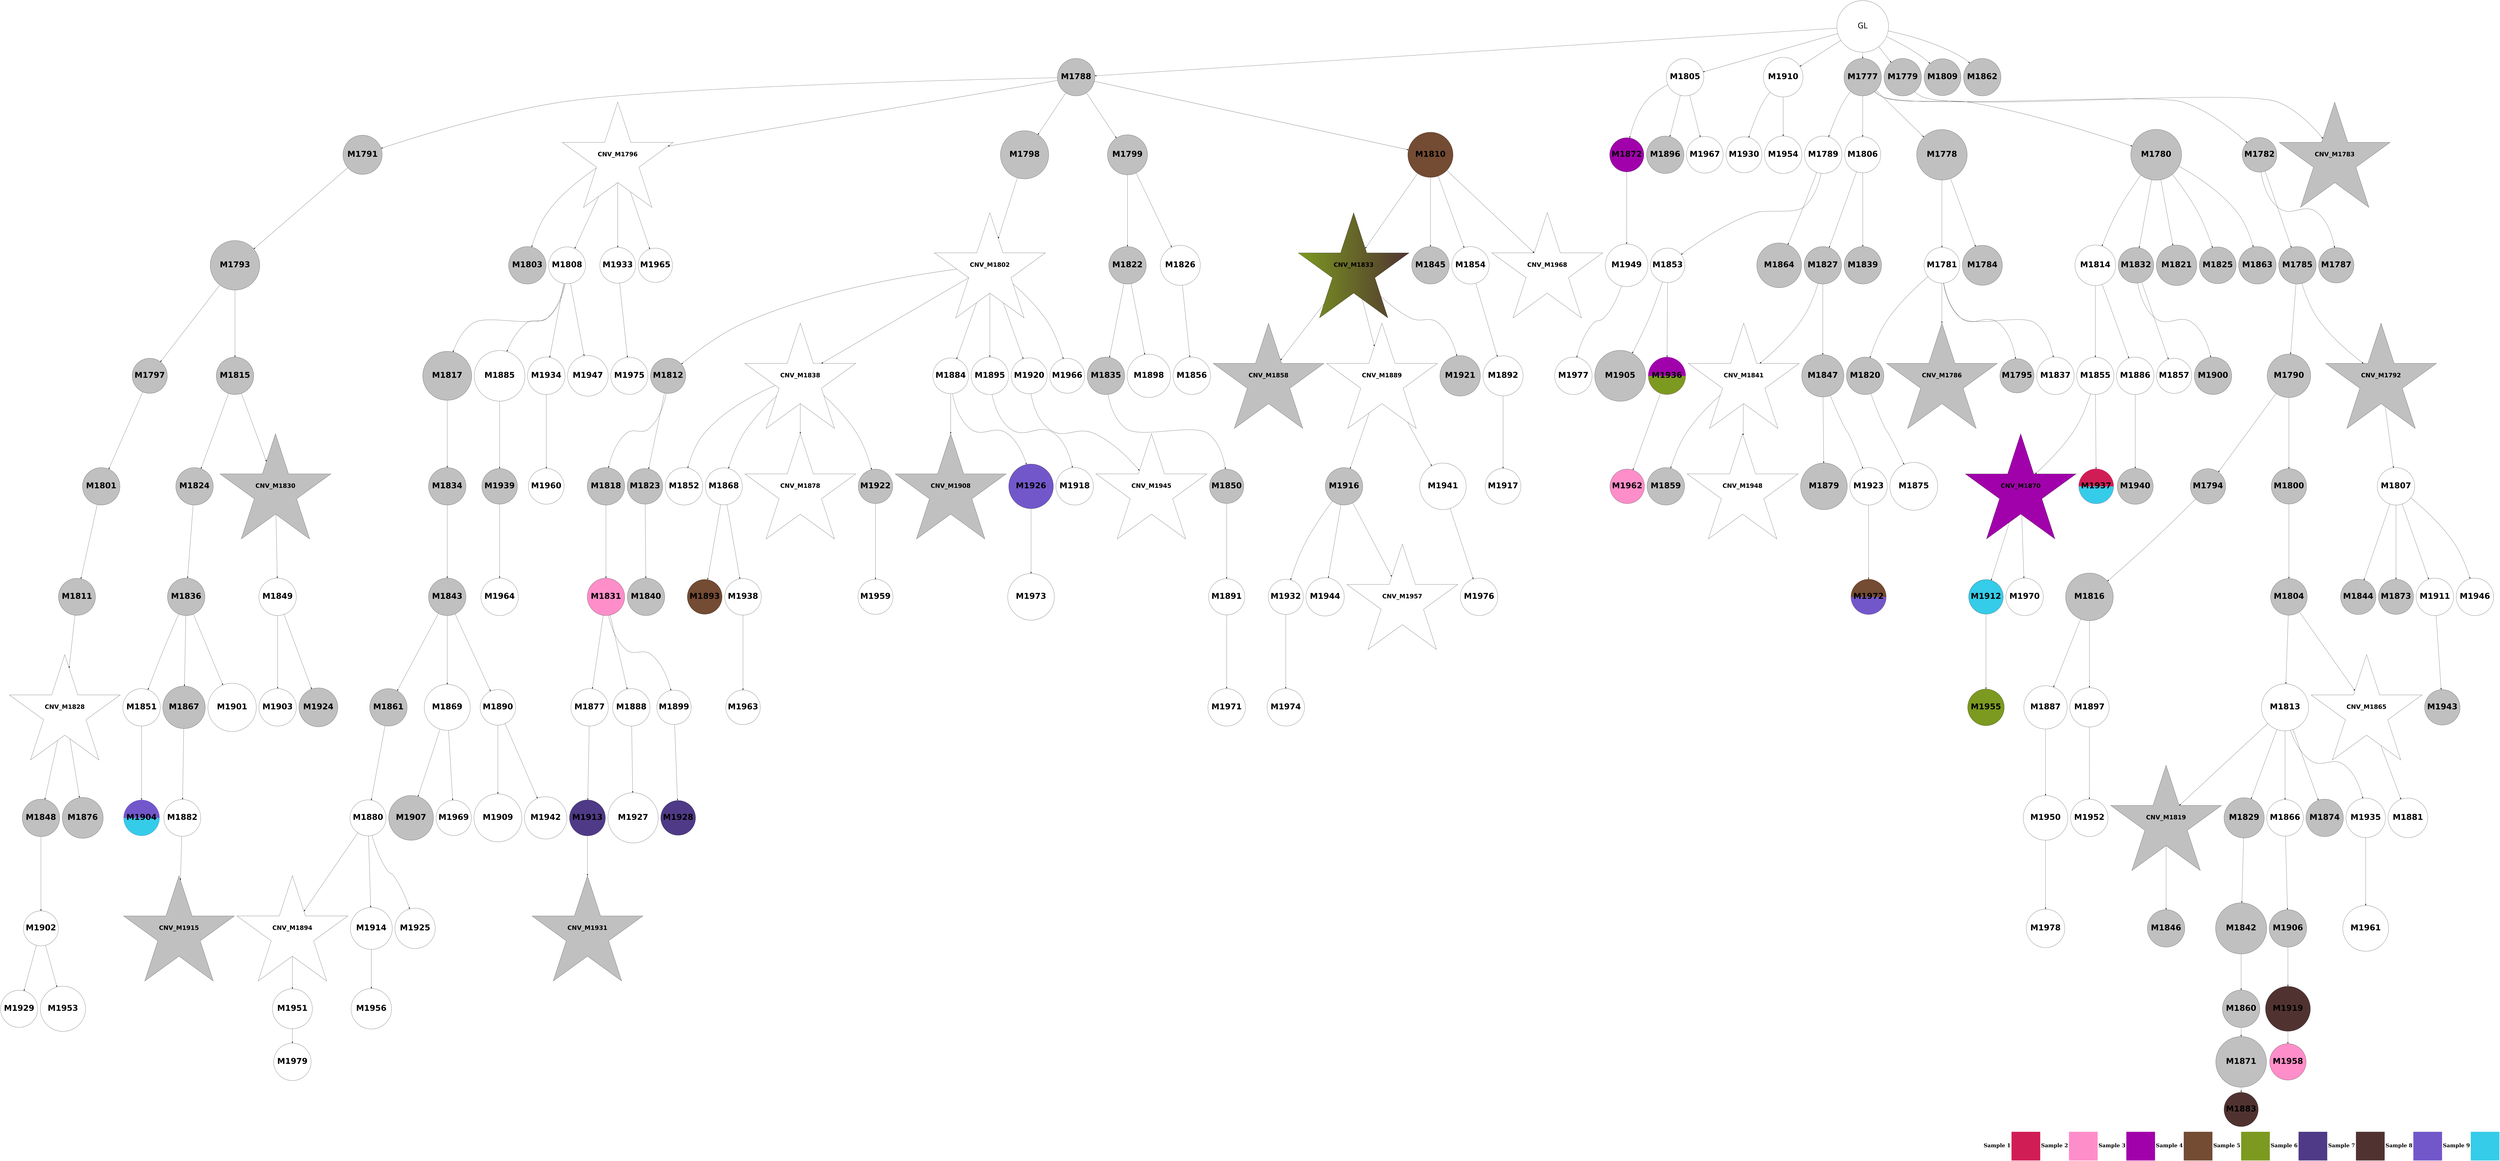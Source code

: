 digraph G { 
rankdir=TB;
1794 -> 1799;
1794 -> 1801;
1797 -> 1800;
1797 -> 1805;
1797 -> 1807;
1797 -> 1808;
1797 -> 1819;
1798 -> 1862;
1798 -> 1873;
1799 -> 1803;
1799 -> 1809;
1800 -> 1802;
1801 -> 1816;
1802 -> 1806;
1802 -> 1824;
1803 -> 1825;
1805 -> 1812;
1805 -> 1817;
1805 -> 1942;
1805 -> 1974;
1806 -> 1810;
1807 -> 1811;
1808 -> 1831;
1808 -> 1835;
1809 -> 1813;
1810 -> 1820;
1811 -> 1821;
1811 -> 1847;
1811 -> 1893;
1811 -> 1904;
1811 -> 1929;
1811 -> 1975;
1813 -> 1822;
1813 -> 1874;
1814 -> 1881;
1814 -> 1905;
1814 -> 1976;
1815 -> 1836;
1815 -> 1848;
1816 -> 1853;
1816 -> 1882;
1816 -> 1920;
1816 -> 1955;
1817 -> 1826;
1817 -> 1894;
1817 -> 1943;
1817 -> 1956;
1819 -> 1842;
1819 -> 1854;
1819 -> 1863;
1819 -> 1977;
1820 -> 1837;
1821 -> 1827;
1821 -> 1832;
1822 -> 1828;
1822 -> 1838;
1822 -> 1875;
1822 -> 1883;
1822 -> 1944;
1823 -> 1864;
1823 -> 1895;
1824 -> 1833;
1824 -> 1839;
1825 -> 1896;
1825 -> 1906;
1826 -> 1843;
1827 -> 1840;
1828 -> 1855;
1829 -> 1884;
1831 -> 1844;
1831 -> 1907;
1832 -> 1849;
1833 -> 1845;
1835 -> 1865;
1836 -> 1850;
1836 -> 1856;
1837 -> 1857;
1837 -> 1885;
1838 -> 1851;
1839 -> 1858;
1840 -> 1886;
1840 -> 1897;
1840 -> 1908;
1841 -> 1866;
1841 -> 1909;
1842 -> 1867;
1842 -> 1898;
1842 -> 1930;
1843 -> 1852;
1844 -> 1859;
1845 -> 1860;
1845 -> 1876;
1845 -> 1910;
1847 -> 1861;
1847 -> 1877;
1847 -> 1887;
1847 -> 1931;
1850 -> 1868;
1850 -> 1957;
1851 -> 1869;
1852 -> 1870;
1852 -> 1878;
1852 -> 1899;
1856 -> 1888;
1856 -> 1932;
1857 -> 1911;
1858 -> 1912;
1858 -> 1933;
1859 -> 1900;
1860 -> 1913;
1862 -> 1914;
1862 -> 1945;
1863 -> 1901;
1864 -> 1879;
1864 -> 1946;
1869 -> 1880;
1870 -> 1889;
1874 -> 1890;
1875 -> 1915;
1876 -> 1891;
1877 -> 1902;
1877 -> 1947;
1878 -> 1916;
1878 -> 1978;
1879 -> 1921;
1879 -> 1979;
1880 -> 1892;
1881 -> 1958;
1886 -> 1922;
1889 -> 1903;
1889 -> 1923;
1889 -> 1934;
1891 -> 1924;
1893 -> 1917;
1893 -> 1935;
1894 -> 1948;
1895 -> 1949;
1896 -> 1959;
1897 -> 1936;
1898 -> 1925;
1898 -> 1950;
1899 -> 1918;
1899 -> 1951;
1900 -> 1980;
1901 -> 1926;
1903 -> 1960;
1904 -> 1927;
1906 -> 1961;
1908 -> 1937;
1911 -> 1938;
1911 -> 1962;
1915 -> 1928;
1919 -> 1939;
1919 -> 1963;
1920 -> 1952;
1921 -> 1964;
1922 -> 1940;
1923 -> 1965;
1925 -> 1941;
1925 -> 1953;
1925 -> 1966;
1928 -> 1967;
1929 -> 1954;
1931 -> 1968;
1932 -> 1981;
1935 -> 1982;
1941 -> 1983;
1942 -> 1984;
1943 -> 1969;
1944 -> 1970;
1945 -> 1971;
1947 -> 1972;
1948 -> 1973;
1950 -> 1985;
1958 -> 1986;
1959 -> 1987;
1960 -> 1988;
1785 -> 1786;
1785 -> 1788;
1785 -> 1797;
1785 -> 1814;
1785 -> 1818;
1785 -> 1871;
1785 -> 1919;
1786 -> 1787;
1786 -> 1789;
1786 -> 1791;
1786 -> 1798;
1786 -> 1815;
1787 -> 1790;
1787 -> 1793;
1788 -> 1792;
1789 -> 1823;
1789 -> 1830;
1789 -> 1834;
1789 -> 1841;
1789 -> 1872;
1790 -> 1795;
1790 -> 1804;
1790 -> 1829;
1790 -> 1846;
1791 -> 1794;
1791 -> 1796;
1797 [shape=circle style=filled fillcolor=grey fontname="helvetica-bold" fontsize=56 label="M1788" width=0.12 height=2 ];
1830 [shape=circle style=filled fillcolor=grey fontname="helvetica-bold" fontsize=56 label="M1821" width=3.91 height=2 ];
1849 [shape=circle style=filled fillcolor=grey fontname="helvetica-bold" fontsize=56 label="M1840" width=1.94 height=2 ];
1921 [shape=circle style=filled fillcolor="#35cce9" fontname="helvetica-bold" fontsize=56 label="M1912" width=3.07 height=2 ];
1913 [shape=circle style=wedged color="#7257cb:#35cce9" fontname="helvetica-bold" fontsize=56 label="M1904" width=3.47 height=2 ];
1829 [shape=circle style=filled fillcolor=grey fontname="helvetica-bold" fontsize=56 label="M1820" width=0.88 height=2 ];
1946 [shape=circle style=wedged color="#d11d56:#35cce9" fontname="helvetica-bold" fontsize=56 label="M1937" width=2.79 height=2 ];
1901 [shape=circle style=filled fillcolor=white fontname="helvetica-bold" fontsize=56 label="M1892" width=3.88 height=2 ];
1807 [shape=circle style=filled fillcolor=grey fontname="helvetica-bold" fontsize=56 label="M1798" width=4.67 height=2 ];
1937 [shape=circle style=filled fillcolor="#4f3a87" fontname="helvetica-bold" fontsize=56 label="M1928" width=2.83 height=2 ];
1886 [shape=circle style=filled fillcolor=white fontname="helvetica-bold" fontsize=56 label="M1877" width=0.28 height=2 ];
1878 [shape=circle style=filled fillcolor=white fontname="helvetica-bold" fontsize=56 label="M1869" width=4.44 height=2 ];
1872 [shape=circle style=filled fillcolor=grey fontname="helvetica-bold" fontsize=56 label="M1863" width=0.5 height=2 ];
1899 [shape=circle style=filled fillcolor=white fontname="helvetica-bold" fontsize=56 label="M1890" width=2.52 height=2 ];
1908 [shape=circle style=filled fillcolor=white fontname="helvetica-bold" fontsize=56 label="M1899" width=3.12 height=2 ];
1785 [label="GL" fontname="arial-bold" fontsize=56 width=5 height=5];
1787 [shape=circle style=filled fillcolor=grey fontname="helvetica-bold" fontsize=56 label="M1778" width=4.89 height=2 ];
1800 [shape=circle style=filled fillcolor=grey fontname="helvetica-bold" fontsize=56 label="M1791" width=3.79 height=2 ];
1912 [shape=circle style=filled fillcolor=white fontname="helvetica-bold" fontsize=56 label="M1903" width=1.67 height=2 ];
1844 [shape=circle style=filled fillcolor=grey fontname="helvetica-bold" fontsize=56 label="M1835" width=0.85 height=2 ];
1833 [shape=circle style=filled fillcolor=grey fontname="helvetica-bold" fontsize=56 label="M1824" width=1.33 height=2 ];
1955 [shape=circle style=filled fillcolor=white fontname="helvetica-bold" fontsize=56 label="M1946" width=0.1 height=2 ];
1884 [shape=circle style=filled fillcolor=white fontname="helvetica-bold" fontsize=56 label="M1875" width=4.62 height=2 ];
1966 [shape=star style=filled fillcolor=white fontname="helvetica-bold" fontsize=42 label="CNV_M1957"];
1985 [shape=circle style=filled fillcolor=white fontname="helvetica-bold" fontsize=56 label="M1976" width=1.64 height=2 ];
1962 [shape=circle style=filled fillcolor=white fontname="helvetica-bold" fontsize=56 label="M1953" width=4.38 height=2 ];
1922 [shape=circle style=filled fillcolor="#4f3a87" fontname="helvetica-bold" fontsize=56 label="M1913" width=2.36 height=2 ];
1836 [shape=circle style=filled fillcolor=grey fontname="helvetica-bold" fontsize=56 label="M1827" width=0.11 height=2 ];
1923 [shape=circle style=filled fillcolor=white fontname="helvetica-bold" fontsize=56 label="M1914" width=4.06 height=2 ];
1862 [shape=circle style=filled fillcolor=white fontname="helvetica-bold" fontsize=56 label="M1853" width=3.13 height=2 ];
1796 [shape=circle style=filled fillcolor=grey fontname="helvetica-bold" fontsize=56 label="M1787" width=2.58 height=2 ];
1984 [shape=circle style=filled fillcolor=white fontname="helvetica-bold" fontsize=56 label="M1975" width=2.07 height=2 ];
1865 [shape=circle style=filled fillcolor=white fontname="helvetica-bold" fontsize=56 label="M1856" width=0.23 height=2 ];
1967 [shape=circle style=filled fillcolor="#fe8ec9" fontname="helvetica-bold" fontsize=56 label="M1958" width=2.21 height=2 ];
1949 [shape=circle style=filled fillcolor=grey fontname="helvetica-bold" fontsize=56 label="M1940" width=2.36 height=2 ];
1950 [shape=circle style=filled fillcolor=white fontname="helvetica-bold" fontsize=56 label="M1941" width=4.5 height=2 ];
1808 [shape=circle style=filled fillcolor=grey fontname="helvetica-bold" fontsize=56 label="M1799" width=3.87 height=2 ];
1876 [shape=circle style=filled fillcolor=grey fontname="helvetica-bold" fontsize=56 label="M1867" width=4.11 height=2 ];
1846 [shape=circle style=filled fillcolor=white fontname="helvetica-bold" fontsize=56 label="M1837" width=0.41 height=2 ];
1920 [shape=circle style=filled fillcolor=white fontname="helvetica-bold" fontsize=56 label="M1911" width=1.64 height=2 ];
1850 [shape=star style=filled fillcolor=white fontname="helvetica-bold" fontsize=42 label="CNV_M1841"];
1940 [shape=star style=filled fillcolor=grey fontname="helvetica-bold" fontsize=42 label="CNV_M1931"];
1838 [shape=circle style=filled fillcolor=grey fontname="helvetica-bold" fontsize=56 label="M1829" width=3.89 height=2 ];
1794 [shape=circle style=filled fillcolor=grey fontname="helvetica-bold" fontsize=56 label="M1785" width=0.47 height=2 ];
1963 [shape=circle style=filled fillcolor=white fontname="helvetica-bold" fontsize=56 label="M1954" width=1.83 height=2 ];
1982 [shape=circle style=filled fillcolor=white fontname="helvetica-bold" fontsize=56 label="M1973" width=4.51 height=2 ];
1877 [shape=circle style=filled fillcolor=white fontname="helvetica-bold" fontsize=56 label="M1868" width=2.08 height=2 ];
1943 [shape=circle style=filled fillcolor=white fontname="helvetica-bold" fontsize=56 label="M1934" width=0.34 height=2 ];
1874 [shape=star style=filled fillcolor=white fontname="helvetica-bold" fontsize=42 label="CNV_M1865"];
1799 [shape=circle style=filled fillcolor=grey fontname="helvetica-bold" fontsize=56 label="M1790" width=4.21 height=2 ];
1896 [shape=circle style=filled fillcolor=white fontname="helvetica-bold" fontsize=56 label="M1887" width=4.2 height=2 ];
1948 [shape=circle style=filled fillcolor=grey fontname="helvetica-bold" fontsize=56 label="M1939" width=2.44 height=2 ];
1939 [shape=circle style=filled fillcolor=white fontname="helvetica-bold" fontsize=56 label="M1930" width=3.47 height=2 ];
1965 [shape=circle style=filled fillcolor=white fontname="helvetica-bold" fontsize=56 label="M1956" width=3.91 height=2 ];
1803 [shape=circle style=filled fillcolor=grey fontname="helvetica-bold" fontsize=56 label="M1794" width=2.62 height=2 ];
1968 [shape=circle style=filled fillcolor=white fontname="helvetica-bold" fontsize=56 label="M1959" width=2.78 height=2 ];
1895 [shape=circle style=filled fillcolor=white fontname="helvetica-bold" fontsize=56 label="M1886" width=1.65 height=2 ];
1795 [shape=star style=filled fillcolor=grey fontname="helvetica-bold" fontsize=42 label="CNV_M1786"];
1860 [shape=circle style=filled fillcolor=white fontname="helvetica-bold" fontsize=56 label="M1851" width=1.18 height=2 ];
1944 [shape=circle style=filled fillcolor=white fontname="helvetica-bold" fontsize=56 label="M1935" width=3.82 height=2 ];
1983 [shape=circle style=filled fillcolor=white fontname="helvetica-bold" fontsize=56 label="M1974" width=0.98 height=2 ];
1977 [shape=star style=filled fillcolor=white fontname="helvetica-bold" fontsize=42 label="CNV_M1968"];
1906 [shape=circle style=filled fillcolor=white fontname="helvetica-bold" fontsize=56 label="M1897" width=3.81 height=2 ];
1927 [shape=circle style=filled fillcolor=white fontname="helvetica-bold" fontsize=56 label="M1918" width=0.79 height=2 ];
1885 [shape=circle style=filled fillcolor=grey fontname="helvetica-bold" fontsize=56 label="M1876" width=3.96 height=2 ];
1814 [shape=circle style=filled fillcolor=white fontname="helvetica-bold" fontsize=56 label="M1805" width=0.5 height=2 ];
1793 [shape=circle style=filled fillcolor=grey fontname="helvetica-bold" fontsize=56 label="M1784" width=3.88 height=2 ];
1918 [shape=circle style=filled fillcolor=white fontname="helvetica-bold" fontsize=56 label="M1909" width=4.64 height=2 ];
1905 [shape=circle style=filled fillcolor=grey fontname="helvetica-bold" fontsize=56 label="M1896" width=0.55 height=2 ];
1910 [shape=circle style=filled fillcolor=white fontname="helvetica-bold" fontsize=56 label="M1901" width=4.68 height=2 ];
1947 [shape=circle style=filled fillcolor=white fontname="helvetica-bold" fontsize=56 label="M1938" width=2.19 height=2 ];
1828 [shape=star style=filled fillcolor=grey fontname="helvetica-bold" fontsize=42 label="CNV_M1819"];
1917 [shape=star style=filled fillcolor=grey fontname="helvetica-bold" fontsize=42 label="CNV_M1908"];
1821 [shape=circle style=filled fillcolor=grey fontname="helvetica-bold" fontsize=56 label="M1812" width=2.61 height=2 ];
1852 [shape=circle style=filled fillcolor=grey fontname="helvetica-bold" fontsize=56 label="M1843" width=1.87 height=2 ];
1879 [shape=star style=filled fillcolor="#a101ab" fontname="helvetica-bold" fontsize=42 label="CNV_M1870"];
1986 [shape=circle style=filled fillcolor=white fontname="helvetica-bold" fontsize=56 label="M1977" width=1.48 height=2 ];
1812 [shape=circle style=filled fillcolor=grey fontname="helvetica-bold" fontsize=56 label="M1803" width=0.84 height=2 ];
1930 [shape=circle style=filled fillcolor=grey fontname="helvetica-bold" fontsize=56 label="M1921" width=3.91 height=2 ];
1978 [shape=circle style=filled fillcolor=white fontname="helvetica-bold" fontsize=56 label="M1969" width=2.56 height=2 ];
1973 [shape=circle style=filled fillcolor=white fontname="helvetica-bold" fontsize=56 label="M1964" width=0.43 height=2 ];
1980 [shape=circle style=filled fillcolor=white fontname="helvetica-bold" fontsize=56 label="M1971" width=0.05 height=2 ];
1931 [shape=circle style=filled fillcolor=grey fontname="helvetica-bold" fontsize=56 label="M1922" width=3.2 height=2 ];
1916 [shape=circle style=filled fillcolor=grey fontname="helvetica-bold" fontsize=56 label="M1907" width=4.34 height=2 ];
1857 [shape=circle style=filled fillcolor=grey fontname="helvetica-bold" fontsize=56 label="M1848" width=1.05 height=2 ];
1941 [shape=circle style=filled fillcolor=white fontname="helvetica-bold" fontsize=56 label="M1932" width=2.66 height=2 ];
1871 [shape=circle style=filled fillcolor=grey fontname="helvetica-bold" fontsize=56 label="M1862" width=1.13 height=2 ];
1936 [shape=circle style=filled fillcolor=white fontname="helvetica-bold" fontsize=56 label="M1927" width=4.86 height=2 ];
1915 [shape=circle style=filled fillcolor=grey fontname="helvetica-bold" fontsize=56 label="M1906" width=1.85 height=2 ];
1851 [shape=circle style=filled fillcolor=grey fontname="helvetica-bold" fontsize=56 label="M1842" width=4.94 height=2 ];
1859 [shape=circle style=filled fillcolor=grey fontname="helvetica-bold" fontsize=56 label="M1850" width=3.28 height=2 ];
1882 [shape=circle style=filled fillcolor=grey fontname="helvetica-bold" fontsize=56 label="M1873" width=2.68 height=2 ];
1825 [shape=circle style=filled fillcolor=grey fontname="helvetica-bold" fontsize=56 label="M1816" width=4.61 height=2 ];
1972 [shape=circle style=filled fillcolor=white fontname="helvetica-bold" fontsize=56 label="M1963" width=3.01 height=2 ];
1868 [shape=circle style=filled fillcolor=grey fontname="helvetica-bold" fontsize=56 label="M1859" width=1.16 height=2 ];
1863 [shape=circle style=filled fillcolor=white fontname="helvetica-bold" fontsize=56 label="M1854" width=0.53 height=2 ];
1856 [shape=circle style=filled fillcolor=grey fontname="helvetica-bold" fontsize=56 label="M1847" width=4.09 height=2 ];
1822 [shape=circle style=filled fillcolor=white fontname="helvetica-bold" fontsize=56 label="M1813" width=4.55 height=2 ];
1890 [shape=circle style=filled fillcolor=white fontname="helvetica-bold" fontsize=56 label="M1881" width=3.83 height=2 ];
1845 [shape=circle style=filled fillcolor=grey fontname="helvetica-bold" fontsize=56 label="M1836" width=1.61 height=2 ];
1933 [shape=circle style=filled fillcolor=grey fontname="helvetica-bold" fontsize=56 label="M1924" width=3.76 height=2 ];
1888 [shape=circle style=filled fillcolor=grey fontname="helvetica-bold" fontsize=56 label="M1879" width=4.52 height=2 ];
1791 [shape=circle style=filled fillcolor=grey fontname="helvetica-bold" fontsize=56 label="M1782" width=3.05 height=2 ];
1880 [shape=circle style=filled fillcolor=grey fontname="helvetica-bold" fontsize=56 label="M1871" width=4.9 height=2 ];
1974 [shape=circle style=filled fillcolor=white fontname="helvetica-bold" fontsize=56 label="M1965" width=3.32 height=2 ];
1790 [shape=circle style=filled fillcolor=white fontname="helvetica-bold" fontsize=56 label="M1781" width=3.46 height=2 ];
1957 [shape=star style=filled fillcolor=white fontname="helvetica-bold" fontsize=42 label="CNV_M1948"];
1866 [shape=circle style=filled fillcolor=white fontname="helvetica-bold" fontsize=56 label="M1857" width=2.7 height=2 ];
1835 [shape=circle style=filled fillcolor=white fontname="helvetica-bold" fontsize=56 label="M1826" width=3.87 height=2 ];
1935 [shape=circle style=filled fillcolor="#7257cb" fontname="helvetica-bold" fontsize=56 label="M1926" width=4.32 height=2 ];
1951 [shape=circle style=filled fillcolor=white fontname="helvetica-bold" fontsize=56 label="M1942" width=4.1 height=2 ];
1813 [shape=circle style=filled fillcolor=grey fontname="helvetica-bold" fontsize=56 label="M1804" width=2.16 height=2 ];
1892 [shape=circle style=filled fillcolor="#503331" fontname="helvetica-bold" fontsize=56 label="M1883" width=3.26 height=2 ];
1805 [shape=star style=filled fillcolor=white fontname="helvetica-bold" fontsize=42 label="CNV_M1796"];
1902 [shape=circle style=filled fillcolor="#744b33" fontname="helvetica-bold" fontsize=56 label="M1893" width=2.84 height=2 ];
1804 [shape=circle style=filled fillcolor=grey fontname="helvetica-bold" fontsize=56 label="M1795" width=3.31 height=2 ];
1789 [shape=circle style=filled fillcolor=grey fontname="helvetica-bold" fontsize=56 label="M1780" width=4.92 height=2 ];
1809 [shape=circle style=filled fillcolor=grey fontname="helvetica-bold" fontsize=56 label="M1800" width=2.59 height=2 ];
1959 [shape=circle style=filled fillcolor=white fontname="helvetica-bold" fontsize=56 label="M1950" width=4.32 height=2 ];
1847 [shape=star style=filled fillcolor=white fontname="helvetica-bold" fontsize=42 label="CNV_M1838"];
1934 [shape=circle style=filled fillcolor=white fontname="helvetica-bold" fontsize=56 label="M1925" width=3.9 height=2 ];
1867 [shape=star style=filled fillcolor=grey fontname="helvetica-bold" fontsize=42 label="CNV_M1858"];
1837 [shape=star style=filled fillcolor=white fontname="helvetica-bold" fontsize=42 label="CNV_M1828"];
1827 [shape=circle style=filled fillcolor=grey fontname="helvetica-bold" fontsize=56 label="M1818" width=0.24 height=2 ];
1987 [shape=circle style=filled fillcolor=white fontname="helvetica-bold" fontsize=56 label="M1978" width=3.72 height=2 ];
1864 [shape=circle style=filled fillcolor=white fontname="helvetica-bold" fontsize=56 label="M1855" width=2.04 height=2 ];
1853 [shape=circle style=filled fillcolor=grey fontname="helvetica-bold" fontsize=56 label="M1844" width=2.62 height=2 ];
1956 [shape=circle style=filled fillcolor=white fontname="helvetica-bold" fontsize=56 label="M1947" width=3.93 height=2 ];
1887 [shape=star style=filled fillcolor=white fontname="helvetica-bold" fontsize=42 label="CNV_M1878"];
1924 [shape=star style=filled fillcolor=grey fontname="helvetica-bold" fontsize=42 label="CNV_M1915"];
1981 [shape=circle style=wedged color="#744b33:#7257cb" fontname="helvetica-bold" fontsize=56 label="M1972" width=2.54 height=2 ];
1964 [shape=circle style=filled fillcolor="#7c9a20" fontname="helvetica-bold" fontsize=56 label="M1955" width=2.15 height=2 ];
1839 [shape=star style=filled fillcolor=grey fontname="helvetica-bold" fontsize=42 label="CNV_M1830"];
1788 [shape=circle style=filled fillcolor=grey fontname="helvetica-bold" fontsize=56 label="M1779" width=0.68 height=2 ];
1932 [shape=circle style=filled fillcolor=white fontname="helvetica-bold" fontsize=56 label="M1923" width=1.33 height=2 ];
1815 [shape=circle style=filled fillcolor=white fontname="helvetica-bold" fontsize=56 label="M1806" width=2.35 height=2 ];
1842 [shape=star style=filled fillcolor="#7c9a20:#503331" fontname="helvetica-bold" fontsize=42 label="CNV_M1833"];
1832 [shape=circle style=filled fillcolor=grey fontname="helvetica-bold" fontsize=56 label="M1823" width=2.49 height=2 ];
1861 [shape=circle style=filled fillcolor=white fontname="helvetica-bold" fontsize=56 label="M1852" width=1.13 height=2 ];
1975 [shape=circle style=filled fillcolor=white fontname="helvetica-bold" fontsize=56 label="M1966" width=3.38 height=2 ];
1858 [shape=circle style=filled fillcolor=white fontname="helvetica-bold" fontsize=56 label="M1849" width=0.01 height=2 ];
1817 [shape=circle style=filled fillcolor=white fontname="helvetica-bold" fontsize=56 label="M1808" width=3.57 height=2 ];
1786 [shape=circle style=filled fillcolor=grey fontname="helvetica-bold" fontsize=56 label="M1777" width=1.64 height=2 ];
1841 [shape=circle style=filled fillcolor=grey fontname="helvetica-bold" fontsize=56 label="M1832" width=2.51 height=2 ];
1840 [shape=circle style=filled fillcolor="#fe8ec9" fontname="helvetica-bold" fontsize=56 label="M1831" width=0.71 height=2 ];
1969 [shape=circle style=filled fillcolor=white fontname="helvetica-bold" fontsize=56 label="M1960" width=3.46 height=2 ];
1881 [shape=circle style=filled fillcolor="#a101ab" fontname="helvetica-bold" fontsize=56 label="M1872" width=3.31 height=2 ];
1945 [shape=circle style=wedged color="#a101ab:#7c9a20" fontname="helvetica-bold" fontsize=56 label="M1936" width=1.39 height=2 ];
1954 [shape=star style=filled fillcolor=white fontname="helvetica-bold" fontsize=42 label="CNV_M1945"];
1798 [shape=circle style=filled fillcolor=white fontname="helvetica-bold" fontsize=56 label="M1789" width=0.07 height=2 ];
1929 [shape=circle style=filled fillcolor=white fontname="helvetica-bold" fontsize=56 label="M1920" width=2.33 height=2 ];
1961 [shape=circle style=filled fillcolor=white fontname="helvetica-bold" fontsize=56 label="M1952" width=1.82 height=2 ];
1875 [shape=circle style=filled fillcolor=white fontname="helvetica-bold" fontsize=56 label="M1866" width=2.2 height=2 ];
1806 [shape=circle style=filled fillcolor=grey fontname="helvetica-bold" fontsize=56 label="M1797" width=2.71 height=2 ];
1819 [shape=circle style=filled fillcolor="#744b33" fontname="helvetica-bold" fontsize=56 label="M1810" width=4.38 height=2 ];
1907 [shape=circle style=filled fillcolor=white fontname="helvetica-bold" fontsize=56 label="M1898" width=4.2 height=2 ];
1792 [shape=star style=filled fillcolor=grey fontname="helvetica-bold" fontsize=42 label="CNV_M1783"];
1900 [shape=circle style=filled fillcolor=white fontname="helvetica-bold" fontsize=56 label="M1891" width=3.5 height=2 ];
1801 [shape=star style=filled fillcolor=grey fontname="helvetica-bold" fontsize=42 label="CNV_M1792"];
1894 [shape=circle style=filled fillcolor=white fontname="helvetica-bold" fontsize=56 label="M1885" width=4.9 height=2 ];
1897 [shape=circle style=filled fillcolor=white fontname="helvetica-bold" fontsize=56 label="M1888" width=1.63 height=2 ];
1960 [shape=circle style=filled fillcolor=white fontname="helvetica-bold" fontsize=56 label="M1951" width=3.86 height=2 ];
1903 [shape=star style=filled fillcolor=white fontname="helvetica-bold" fontsize=42 label="CNV_M1894"];
1869 [shape=circle style=filled fillcolor=grey fontname="helvetica-bold" fontsize=56 label="M1860" width=0.57 height=2 ];
1889 [shape=circle style=filled fillcolor=white fontname="helvetica-bold" fontsize=56 label="M1880" width=3.49 height=2 ];
1818 [shape=circle style=filled fillcolor=grey fontname="helvetica-bold" fontsize=56 label="M1809" width=2.12 height=2 ];
1909 [shape=circle style=filled fillcolor=grey fontname="helvetica-bold" fontsize=56 label="M1900" width=0.65 height=2 ];
1893 [shape=circle style=filled fillcolor=white fontname="helvetica-bold" fontsize=56 label="M1884" width=3.46 height=2 ];
1925 [shape=circle style=filled fillcolor=grey fontname="helvetica-bold" fontsize=56 label="M1916" width=0.62 height=2 ];
1971 [shape=circle style=filled fillcolor="#fe8ec9" fontname="helvetica-bold" fontsize=56 label="M1962" width=3.01 height=2 ];
1810 [shape=circle style=filled fillcolor=grey fontname="helvetica-bold" fontsize=56 label="M1801" width=0.78 height=2 ];
1873 [shape=circle style=filled fillcolor=grey fontname="helvetica-bold" fontsize=56 label="M1864" width=4.34 height=2 ];
1970 [shape=circle style=filled fillcolor=white fontname="helvetica-bold" fontsize=56 label="M1961" width=4.43 height=2 ];
1802 [shape=circle style=filled fillcolor=grey fontname="helvetica-bold" fontsize=56 label="M1793" width=4.79 height=2 ];
1942 [shape=circle style=filled fillcolor=white fontname="helvetica-bold" fontsize=56 label="M1933" width=2.4 height=2 ];
1824 [shape=circle style=filled fillcolor=grey fontname="helvetica-bold" fontsize=56 label="M1815" width=1.77 height=2 ];
1891 [shape=circle style=filled fillcolor=white fontname="helvetica-bold" fontsize=56 label="M1882" width=2.12 height=2 ];
1953 [shape=circle style=filled fillcolor=white fontname="helvetica-bold" fontsize=56 label="M1944" width=3.71 height=2 ];
1952 [shape=circle style=filled fillcolor=grey fontname="helvetica-bold" fontsize=56 label="M1943" width=2.53 height=2 ];
1870 [shape=circle style=filled fillcolor=grey fontname="helvetica-bold" fontsize=56 label="M1861" width=1.41 height=2 ];
1831 [shape=circle style=filled fillcolor=grey fontname="helvetica-bold" fontsize=56 label="M1822" width=2 height=2 ];
1855 [shape=circle style=filled fillcolor=grey fontname="helvetica-bold" fontsize=56 label="M1846" width=0.79 height=2 ];
1919 [shape=circle style=filled fillcolor=white fontname="helvetica-bold" fontsize=56 label="M1910" width=3.84 height=2 ];
1811 [shape=star style=filled fillcolor=white fontname="helvetica-bold" fontsize=42 label="CNV_M1802"];
1976 [shape=circle style=filled fillcolor=white fontname="helvetica-bold" fontsize=56 label="M1967" width=2.16 height=2 ];
1883 [shape=circle style=filled fillcolor=grey fontname="helvetica-bold" fontsize=56 label="M1874" width=1.59 height=2 ];
1834 [shape=circle style=filled fillcolor=grey fontname="helvetica-bold" fontsize=56 label="M1825" width=2.14 height=2 ];
1848 [shape=circle style=filled fillcolor=grey fontname="helvetica-bold" fontsize=56 label="M1839" width=0.69 height=2 ];
1898 [shape=star style=filled fillcolor=white fontname="helvetica-bold" fontsize=42 label="CNV_M1889"];
1854 [shape=circle style=filled fillcolor=grey fontname="helvetica-bold" fontsize=56 label="M1845" width=1.3 height=2 ];
1823 [shape=circle style=filled fillcolor=white fontname="helvetica-bold" fontsize=56 label="M1814" width=3.93 height=2 ];
1904 [shape=circle style=filled fillcolor=white fontname="helvetica-bold" fontsize=56 label="M1895" width=1.04 height=2 ];
1816 [shape=circle style=filled fillcolor=white fontname="helvetica-bold" fontsize=56 label="M1807" width=0.19 height=2 ];
1926 [shape=circle style=filled fillcolor=white fontname="helvetica-bold" fontsize=56 label="M1917" width=2.43 height=2 ];
1928 [shape=circle style=filled fillcolor="#503331" fontname="helvetica-bold" fontsize=56 label="M1919" width=4.35 height=2 ];
1820 [shape=circle style=filled fillcolor=grey fontname="helvetica-bold" fontsize=56 label="M1811" width=2.09 height=2 ];
1826 [shape=circle style=filled fillcolor=grey fontname="helvetica-bold" fontsize=56 label="M1817" width=4.73 height=2 ];
1914 [shape=circle style=filled fillcolor=grey fontname="helvetica-bold" fontsize=56 label="M1905" width=4.93 height=2 ];
1911 [shape=circle style=filled fillcolor=white fontname="helvetica-bold" fontsize=56 label="M1902" width=2.72 height=2 ];
1979 [shape=circle style=filled fillcolor=white fontname="helvetica-bold" fontsize=56 label="M1970" width=1.53 height=2 ];
1958 [shape=circle style=filled fillcolor=white fontname="helvetica-bold" fontsize=56 label="M1949" width=4.12 height=2 ];
1843 [shape=circle style=filled fillcolor=grey fontname="helvetica-bold" fontsize=56 label="M1834" width=0.15 height=2 ];
1938 [shape=circle style=filled fillcolor=white fontname="helvetica-bold" fontsize=56 label="M1929" width=2.05 height=2 ];
1988 [shape=circle style=filled fillcolor=white fontname="helvetica-bold" fontsize=56 label="M1979" width=0.72 height=2 ];
{rank=sink;
Legend[shape=none, margin=0, label=<<TABLE border="0" cellborder="0" cellspacing="0"> 
<TR><TD width="200" height="200" colspan="1"><FONT POINT-SIZE="36.0"><B>Sample 1</B></FONT></TD><TD width="200" height="200" colspan="1" BGCOLOR="#d11d56"></TD>
<TD width="200" height="200" colspan="1"><FONT POINT-SIZE="36.0"><B>Sample 2</B></FONT></TD><TD width="200" height="200" colspan="1" BGCOLOR="#fe8ec9"></TD>
<TD width="200" height="200" colspan="1"><FONT POINT-SIZE="36.0"><B>Sample 3</B></FONT></TD><TD width="200" height="200" colspan="1" BGCOLOR="#a101ab"></TD>
<TD width="200" height="200" colspan="1"><FONT POINT-SIZE="36.0"><B>Sample 4</B></FONT></TD><TD width="200" height="200" colspan="1" BGCOLOR="#744b33"></TD>
<TD width="200" height="200" colspan="1"><FONT POINT-SIZE="36.0"><B>Sample 5</B></FONT></TD><TD width="200" height="200" colspan="1" BGCOLOR="#7c9a20"></TD>
<TD width="200" height="200" colspan="1"><FONT POINT-SIZE="36.0"><B>Sample 6</B></FONT></TD><TD width="200" height="200" colspan="1" BGCOLOR="#4f3a87"></TD>
<TD width="200" height="200" colspan="1"><FONT POINT-SIZE="36.0"><B>Sample 7</B></FONT></TD><TD width="200" height="200" colspan="1" BGCOLOR="#503331"></TD>
<TD width="200" height="200" colspan="1"><FONT POINT-SIZE="36.0"><B>Sample 8</B></FONT></TD><TD width="200" height="200" colspan="1" BGCOLOR="#7257cb"></TD>
<TD width="200" height="200" colspan="1"><FONT POINT-SIZE="36.0"><B>Sample 9</B></FONT></TD><TD width="200" height="200" colspan="1" BGCOLOR="#35cce9"></TD>
</TR></TABLE>>];
} 
}